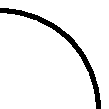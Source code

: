 numeric u,pad;
u:=12.5mm/1.5;
pad:=0.3;

path p;
p:=fullcircle scaled 2u;

pair q[],qq[];

numeric times[];
times0=0.8;
times1=2.5;
times2=2.9;
times3=5.0;
times4=5.4;
times5=7.3;

beginfig(1);

draw p withpen pencircle;

currentpicture:=currentpicture scaled 1.5;

endfig;

beginfig(2);

draw p withpen pencircle;

draw (point times0 of p)--(point times3 of p)withpen pencircle;

for i:=0 step 3 until 3:
draw image(
fill fullcircle scaled 4;
unfill fullcircle scaled 2;
)shifted (point times[i] of p);
endfor;

currentpicture:=currentpicture scaled 1.5;

endfig;

beginfig(30);

draw p withpen pencircle;

draw (point times5 of p)--(point times3 of p)withpen pencircle;

q1=(point .5times3+.5times5 of p);
q2=(point .5times1+.5times0 of p);
q3=((length(q2--((q2--q1)cutafter((point times5 of p)--(point times3 of p))))+.6u)*unitvector(q2-q1)+q1);

draw q1--q3 withpen pencircle;
draw .5[q2,q3]--q3 dashed evenly withpen pencircle;

draw image(
fill fullcircle scaled 4;
unfill fullcircle scaled 2;
)shifted (point times3 of p);

draw image(
fill fullcircle scaled 4;
unfill fullcircle scaled 2;
)shifted (point times5 of p);

draw image(
fill fullcircle scaled 4;
unfill fullcircle scaled 2;
)shifted (point .5times3+.5times5 of p);

currentpicture:=currentpicture scaled 1.5;

endfig;

beginfig(31);

draw p withpen pencircle;

%draw (point times5 of p)--(point times3 of p)withpen pencircle;

q1=(point .5times3+.5times5 of p);
q2=(point .5times1+.5times0 of p);
q3=((length(q2--((q2--q1)cutafter((point times5 of p)--(point times3 of p))))+.6u)*unitvector(q2-q1)+q1);

draw q1--q3 withpen pencircle;
draw .5[q2,q3]--q3 dashed evenly withpen pencircle;

%draw image(
%fill fullcircle scaled 4;
%unfill fullcircle scaled 2;
%)shifted (point times3 of p);

%draw image(
%fill fullcircle scaled 4;
%unfill fullcircle scaled 2;
%)shifted (point times5 of p);

draw image(
fill fullcircle scaled 4;
unfill fullcircle scaled 2;
)shifted (point .5times3+.5times5 of p);

currentpicture:=currentpicture scaled 1.5;

endfig;

beginfig(40);

draw p withpen pencircle;

for i:=0upto9:qq[i]=u*(cosd(36i),sind(36i));endfor;

draw qq0--qq3 withpen pencircle;
draw qq1--qq5 withpen pencircle;
draw qq2--qq4 withpen pencircle;
draw qq6--qq8 withpen pencircle;
draw qq7--qq9 withpen pencircle;

draw (-10unitvector(.5(qq0+qq9)-.5(qq5+qq6))+.5(qq5+qq6))--(10unitvector(.5(qq0+qq9)-.5(qq5+qq6))+.5(qq0+qq9))dashed evenly withpen pencircle withcolor.5white;

for i:=0upto9:draw image(fill fullcircle scaled 4;unfill fullcircle scaled 2)shifted(qq[i]);endfor;

currentpicture:=currentpicture scaled 1.5;

endfig;

beginfig(41);

draw p withpen pencircle;

for i:=0upto9:qq[i]=u*(cosd(36i),sind(36i));endfor;

draw qq0--qq3 withpen pencircle;
draw qq1--qq5 withpen pencircle;
draw qq2--qq4 withpen pencircle;
%draw qq6--qq8 withpen pencircle;
%draw qq7--qq9 withpen pencircle;

draw (-10unitvector(.5(qq0+qq9)-.5(qq5+qq6))+.5(qq5+qq6))--(10unitvector(.5(qq0+qq9)-.5(qq5+qq6))+.5(qq0+qq9))dashed evenly withpen pencircle withcolor.5white;

for i:=0upto5:draw image(fill fullcircle scaled 4;unfill fullcircle scaled 2)shifted(qq[i]);endfor;

currentpicture:=currentpicture scaled 1.5;

endfig;

beginfig(42);

draw p withpen pencircle;

for i:=0upto9:qq[i]=u*(cosd(36i),sind(36i));endfor;

%draw qq0--qq3 withpen pencircle;
%draw qq1--qq5 withpen pencircle;
%draw qq2--qq4 withpen pencircle;
draw qq6--qq8 withpen pencircle;
draw qq7--qq9 withpen pencircle;

draw (-10unitvector(.5(qq0+qq9)-.5(qq5+qq6))+.5(qq5+qq6))--(10unitvector(.5(qq0+qq9)-.5(qq5+qq6))+.5(qq0+qq9))dashed evenly withpen pencircle withcolor.5white;

for i:=6upto9:draw image(fill fullcircle scaled 4;unfill fullcircle scaled 2)shifted(qq[i]);endfor;

currentpicture:=currentpicture scaled 1.5;

endfig;

beginfig(20);

draw p withpen pencircle scaled.33 withcolor.5white;

draw (point times0 of p)--(point times2 of p)withpen pencircle;
draw (point times5 of p)--(point times3 of p)withpen pencircle;
draw (point times1 of p)--(point times4 of p)withpen pencircle;

draw subpath(times0-pad,times0+pad)of p withpen pencircle;
draw subpath(times1-pad,times2+pad)of p withpen pencircle;
draw subpath(times3-pad,times4+pad)of p withpen pencircle;
draw subpath(times5-pad,times5+pad)of p withpen pencircle;

for i:=0 step 1 until 5:
draw image(
fill fullcircle scaled 4;
unfill fullcircle scaled 2;
)shifted (point times[i] of p);
endfor;

currentpicture:=currentpicture scaled 1.5;

endfig;

beginfig(21);

draw p withpen pencircle scaled.33 withcolor.5white;

draw (point times0 of p)--(point times1 of p)withpen pencircle;
draw (point times5 of p)--(point times3 of p)withpen pencircle;
draw (point times2 of p)--(point times4 of p)withpen pencircle;

draw subpath(times0-pad,times0+pad)of p withpen pencircle;
draw subpath(times1-pad,times2+pad)of p withpen pencircle;
draw subpath(times3-pad,times4+pad)of p withpen pencircle;
draw subpath(times5-pad,times5+pad)of p withpen pencircle;

for i:=0 step 1 until 5:
draw image(
fill fullcircle scaled 4;
unfill fullcircle scaled 2;
)shifted (point times[i] of p);
endfor;

currentpicture:=currentpicture scaled 1.5;

endfig;

beginfig(22);

draw p withpen pencircle scaled.33 withcolor.5white;

draw (point times0 of p)--(point times2 of p)withpen pencircle;
draw (point times5 of p)--(point times4 of p)withpen pencircle;
draw (point times1 of p)--(point times3 of p)withpen pencircle;

draw subpath(times0-pad,times0+pad)of p withpen pencircle;
draw subpath(times1-pad,times2+pad)of p withpen pencircle;
draw subpath(times3-pad,times4+pad)of p withpen pencircle;
draw subpath(times5-pad,times5+pad)of p withpen pencircle;

for i:=0 step 1 until 5:
draw image(
fill fullcircle scaled 4;
unfill fullcircle scaled 2;
)shifted (point times[i] of p);
endfor;

currentpicture:=currentpicture scaled 1.5;

endfig;

beginfig(23);

draw p withpen pencircle scaled.33 withcolor.5white;

draw (point times0 of p)--(point times1 of p)withpen pencircle;
draw (point times5 of p)--(point times4 of p)withpen pencircle;
draw (point times2 of p)--(point times3 of p)withpen pencircle;

draw subpath(times0-pad,times0+pad)of p withpen pencircle;
draw subpath(times1-pad,times2+pad)of p withpen pencircle;
draw subpath(times3-pad,times4+pad)of p withpen pencircle;
draw subpath(times5-pad,times5+pad)of p withpen pencircle;

for i:=0 step 1 until 5:
draw image(
fill fullcircle scaled 4;
unfill fullcircle scaled 2;
)shifted (point times[i] of p);
endfor;

currentpicture:=currentpicture scaled 1.5;

endfig;

beginfig(24);

draw p withpen pencircle scaled.33 withcolor.5white;

draw (point times0 of p)--(point times5 of p)withpen pencircle;
draw (point .5times2+.5times1 of p)--(point .5times3+.5times4 of p)withpen pencircle;

draw subpath(times0-pad,times0+pad)of p withpen pencircle;
draw subpath(times1-pad,times2+pad)of p withpen pencircle;
draw subpath(times3-pad,times4+pad)of p withpen pencircle;
draw subpath(times5-pad,times5+pad)of p withpen pencircle;

for i:=0 step 1 until 5:
if ((i=1)or(i=3)):
draw image(
fill fullcircle scaled 4;
unfill fullcircle scaled 2;
)shifted (point .5times[i]+.5times[i+1] of p);
else:
if ((i=0)or(i=5)):
draw image(
fill fullcircle scaled 4;
unfill fullcircle scaled 2;
)shifted (point times[i] of p);
fi
fi
endfor;

currentpicture:=currentpicture scaled 1.5;

endfig;

beginfig(25);

draw p withpen pencircle scaled.33 withcolor.5white;

draw (point times0 of p)--(point .5times3+.5times4 of p)withpen pencircle;
draw (point .5times2+.5times1 of p)--(point times5 of p)withpen pencircle;

draw subpath(times0-pad,times0+pad)of p withpen pencircle;
draw subpath(times1-pad,times2+pad)of p withpen pencircle;
draw subpath(times3-pad,times4+pad)of p withpen pencircle;
draw subpath(times5-pad,times5+pad)of p withpen pencircle;

for i:=0 step 1 until 5:
if ((i=1)or(i=3)):
draw image(
fill fullcircle scaled 4;
unfill fullcircle scaled 2;
)shifted (point .5times[i]+.5times[i+1] of p);
else:
if ((i=0)or(i=5)):
draw image(
fill fullcircle scaled 4;
unfill fullcircle scaled 2;
)shifted (point times[i] of p);
fi
fi
endfor;

currentpicture:=currentpicture scaled 1.5;

endfig;

beginfig(10);

draw p withpen pencircle scaled.33 withcolor.5white;

draw (point times5 of p)--(point times2 of p)withpen pencircle;
draw (point times0 of p)--(point times3 of p)withpen pencircle;
draw (point times1 of p)--(point times4 of p)withpen pencircle;

draw subpath(times0-pad,times0+pad)of p withpen pencircle;
draw subpath(times1-pad,times2+pad)of p withpen pencircle;
draw subpath(times3-pad,times4+pad)of p withpen pencircle;
draw subpath(times5-pad,times5+pad)of p withpen pencircle;

for i:=0 step 1 until 5:
draw image(
fill fullcircle scaled 4;
unfill fullcircle scaled 2;
)shifted (point times[i] of p);
endfor;

currentpicture:=currentpicture scaled 1.5;

endfig;

beginfig(11);

draw p withpen pencircle scaled.33 withcolor.5white;

draw (point times5 of p)--(point times1 of p)withpen pencircle;
draw (point times0 of p)--(point times3 of p)withpen pencircle;
draw (point times2 of p)--(point times4 of p)withpen pencircle;

draw subpath(times0-pad,times0+pad)of p withpen pencircle;
draw subpath(times1-pad,times2+pad)of p withpen pencircle;
draw subpath(times3-pad,times4+pad)of p withpen pencircle;
draw subpath(times5-pad,times5+pad)of p withpen pencircle;

for i:=0 step 1 until 5:
draw image(
fill fullcircle scaled 4;
unfill fullcircle scaled 2;
)shifted (point times[i] of p);
endfor;

currentpicture:=currentpicture scaled 1.5;

endfig;

beginfig(12);

draw p withpen pencircle scaled.33 withcolor.5white;

draw (point times5 of p)--(point times2 of p)withpen pencircle;
draw (point times0 of p)--(point times4 of p)withpen pencircle;
draw (point times1 of p)--(point times3 of p)withpen pencircle;

draw subpath(times0-pad,times0+pad)of p withpen pencircle;
draw subpath(times1-pad,times2+pad)of p withpen pencircle;
draw subpath(times3-pad,times4+pad)of p withpen pencircle;
draw subpath(times5-pad,times5+pad)of p withpen pencircle;

for i:=0 step 1 until 5:
draw image(
fill fullcircle scaled 4;
unfill fullcircle scaled 2;
)shifted (point times[i] of p);
endfor;

currentpicture:=currentpicture scaled 1.5;

endfig;

beginfig(13);

draw p withpen pencircle scaled.33 withcolor.5white;

draw (point times5 of p)--(point times1 of p)withpen pencircle;
draw (point times0 of p)--(point times4 of p)withpen pencircle;
draw (point times2 of p)--(point times3 of p)withpen pencircle;

draw subpath(times0-pad,times0+pad)of p withpen pencircle;
draw subpath(times1-pad,times2+pad)of p withpen pencircle;
draw subpath(times3-pad,times4+pad)of p withpen pencircle;
draw subpath(times5-pad,times5+pad)of p withpen pencircle;

for i:=0 step 1 until 5:
draw image(
fill fullcircle scaled 4;
unfill fullcircle scaled 2;
)shifted (point times[i] of p);
endfor;

currentpicture:=currentpicture scaled 1.5;

endfig;

beginfig(14);

draw p withpen pencircle scaled.33 withcolor.5white;

draw (point times0 of p)--(point times5 of p)withpen pencircle;
draw (point .5times2+.5times1 of p)--(point .5times3+.5times4 of p)withpen pencircle;

draw subpath(times0-pad,times0+pad)of p withpen pencircle;
draw subpath(times1-pad,times2+pad)of p withpen pencircle;
draw subpath(times3-pad,times4+pad)of p withpen pencircle;
draw subpath(times5-pad,times5+pad)of p withpen pencircle;

for i:=0 step 1 until 5:
if ((i=1)or(i=3)):
draw image(
fill fullcircle scaled 4;
unfill fullcircle scaled 2;
)shifted (point .5times[i]+.5times[i+1] of p);
else:
if ((i=0)or(i=5)):
draw image(
fill fullcircle scaled 4;
unfill fullcircle scaled 2;
)shifted (point times[i] of p);
fi
fi
endfor;

currentpicture:=currentpicture scaled 1.5;

endfig;

beginfig(15);

draw p withpen pencircle scaled.33 withcolor.5white;

draw (point times5 of p)--(point .5times3+.5times4 of p)withpen pencircle;
draw (point .5times2+.5times1 of p)--(point times0 of p)withpen pencircle;

draw subpath(times0-pad,times0+pad)of p withpen pencircle;
draw subpath(times1-pad,times2+pad)of p withpen pencircle;
draw subpath(times3-pad,times4+pad)of p withpen pencircle;
draw subpath(times5-pad,times5+pad)of p withpen pencircle;

for i:=0 step 1 until 5:
if ((i=1)or(i=3)):
draw image(
fill fullcircle scaled 4;
unfill fullcircle scaled 2;
)shifted (point .5times[i]+.5times[i+1] of p);
else:
if ((i=0)or(i=5)):
draw image(
fill fullcircle scaled 4;
unfill fullcircle scaled 2;
)shifted (point times[i] of p);
fi
fi
endfor;

currentpicture:=currentpicture scaled 1.5;

endfig;

bye
